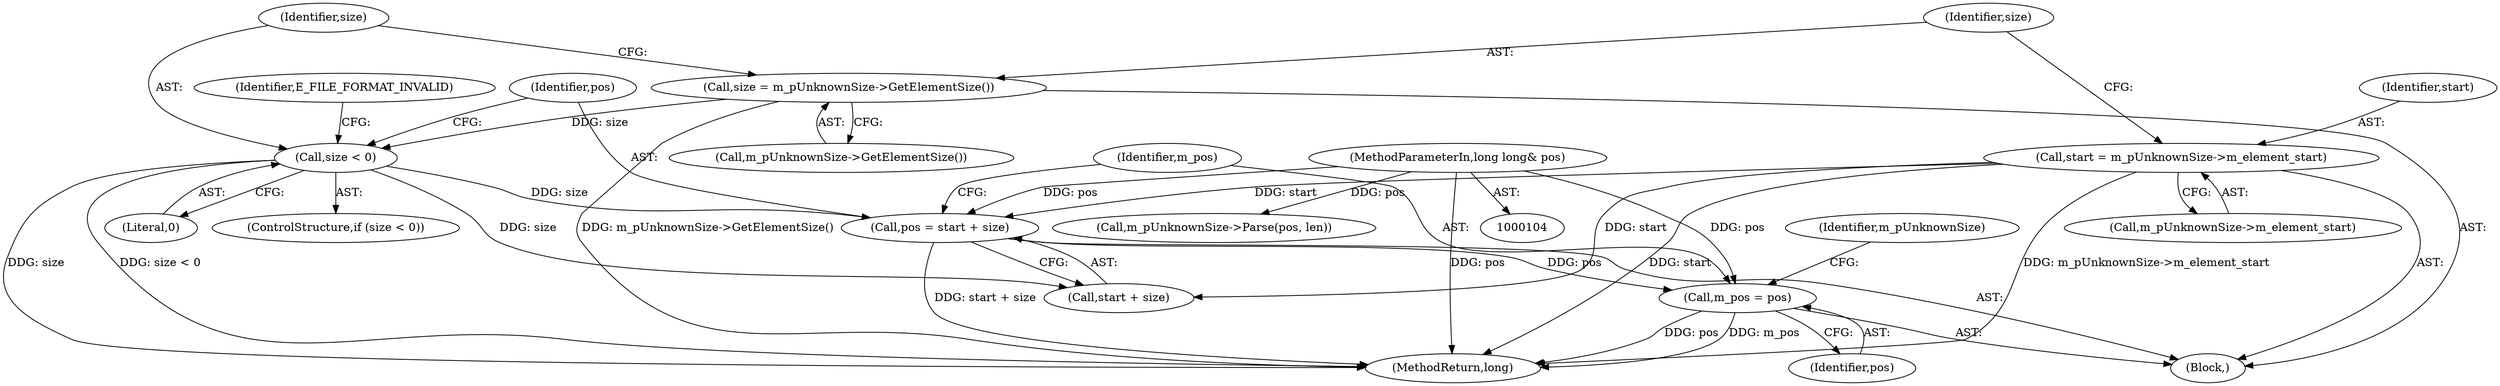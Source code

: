 digraph "0_Android_cc274e2abe8b2a6698a5c47d8aa4bb45f1f9538d_7@integer" {
"1000152" [label="(Call,pos = start + size)"];
"1000137" [label="(Call,start = m_pUnknownSize->m_element_start)"];
"1000147" [label="(Call,size < 0)"];
"1000143" [label="(Call,size = m_pUnknownSize->GetElementSize())"];
"1000105" [label="(MethodParameterIn,long long& pos)"];
"1000157" [label="(Call,m_pos = pos)"];
"1000139" [label="(Call,m_pUnknownSize->m_element_start)"];
"1000151" [label="(Identifier,E_FILE_FORMAT_INVALID)"];
"1000143" [label="(Call,size = m_pUnknownSize->GetElementSize())"];
"1000137" [label="(Call,start = m_pUnknownSize->m_element_start)"];
"1000157" [label="(Call,m_pos = pos)"];
"1000165" [label="(MethodReturn,long)"];
"1000161" [label="(Identifier,m_pUnknownSize)"];
"1000138" [label="(Identifier,start)"];
"1000147" [label="(Call,size < 0)"];
"1000148" [label="(Identifier,size)"];
"1000146" [label="(ControlStructure,if (size < 0))"];
"1000153" [label="(Identifier,pos)"];
"1000107" [label="(Block,)"];
"1000159" [label="(Identifier,pos)"];
"1000149" [label="(Literal,0)"];
"1000154" [label="(Call,start + size)"];
"1000152" [label="(Call,pos = start + size)"];
"1000145" [label="(Call,m_pUnknownSize->GetElementSize())"];
"1000105" [label="(MethodParameterIn,long long& pos)"];
"1000158" [label="(Identifier,m_pos)"];
"1000121" [label="(Call,m_pUnknownSize->Parse(pos, len))"];
"1000144" [label="(Identifier,size)"];
"1000152" -> "1000107"  [label="AST: "];
"1000152" -> "1000154"  [label="CFG: "];
"1000153" -> "1000152"  [label="AST: "];
"1000154" -> "1000152"  [label="AST: "];
"1000158" -> "1000152"  [label="CFG: "];
"1000152" -> "1000165"  [label="DDG: start + size"];
"1000137" -> "1000152"  [label="DDG: start"];
"1000147" -> "1000152"  [label="DDG: size"];
"1000105" -> "1000152"  [label="DDG: pos"];
"1000152" -> "1000157"  [label="DDG: pos"];
"1000137" -> "1000107"  [label="AST: "];
"1000137" -> "1000139"  [label="CFG: "];
"1000138" -> "1000137"  [label="AST: "];
"1000139" -> "1000137"  [label="AST: "];
"1000144" -> "1000137"  [label="CFG: "];
"1000137" -> "1000165"  [label="DDG: m_pUnknownSize->m_element_start"];
"1000137" -> "1000165"  [label="DDG: start"];
"1000137" -> "1000154"  [label="DDG: start"];
"1000147" -> "1000146"  [label="AST: "];
"1000147" -> "1000149"  [label="CFG: "];
"1000148" -> "1000147"  [label="AST: "];
"1000149" -> "1000147"  [label="AST: "];
"1000151" -> "1000147"  [label="CFG: "];
"1000153" -> "1000147"  [label="CFG: "];
"1000147" -> "1000165"  [label="DDG: size"];
"1000147" -> "1000165"  [label="DDG: size < 0"];
"1000143" -> "1000147"  [label="DDG: size"];
"1000147" -> "1000154"  [label="DDG: size"];
"1000143" -> "1000107"  [label="AST: "];
"1000143" -> "1000145"  [label="CFG: "];
"1000144" -> "1000143"  [label="AST: "];
"1000145" -> "1000143"  [label="AST: "];
"1000148" -> "1000143"  [label="CFG: "];
"1000143" -> "1000165"  [label="DDG: m_pUnknownSize->GetElementSize()"];
"1000105" -> "1000104"  [label="AST: "];
"1000105" -> "1000165"  [label="DDG: pos"];
"1000105" -> "1000121"  [label="DDG: pos"];
"1000105" -> "1000157"  [label="DDG: pos"];
"1000157" -> "1000107"  [label="AST: "];
"1000157" -> "1000159"  [label="CFG: "];
"1000158" -> "1000157"  [label="AST: "];
"1000159" -> "1000157"  [label="AST: "];
"1000161" -> "1000157"  [label="CFG: "];
"1000157" -> "1000165"  [label="DDG: pos"];
"1000157" -> "1000165"  [label="DDG: m_pos"];
}
